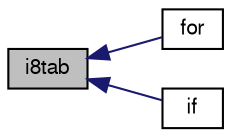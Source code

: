 digraph "i8tab"
{
  bgcolor="transparent";
  edge [fontname="FreeSans",fontsize="10",labelfontname="FreeSans",labelfontsize="10"];
  node [fontname="FreeSans",fontsize="10",shape=record];
  rankdir="LR";
  Node92 [label="i8tab",height=0.2,width=0.4,color="black", fillcolor="grey75", style="filled", fontcolor="black"];
  Node92 -> Node93 [dir="back",color="midnightblue",fontsize="10",style="solid",fontname="FreeSans"];
  Node93 [label="for",height=0.2,width=0.4,color="black",URL="$a17900.html#ad479eb5a9201d048935c6e155ab02e8a"];
  Node92 -> Node94 [dir="back",color="midnightblue",fontsize="10",style="solid",fontname="FreeSans"];
  Node94 [label="if",height=0.2,width=0.4,color="black",URL="$a17900.html#a0aa248abe1ff203b5587a751b19fa557"];
}
